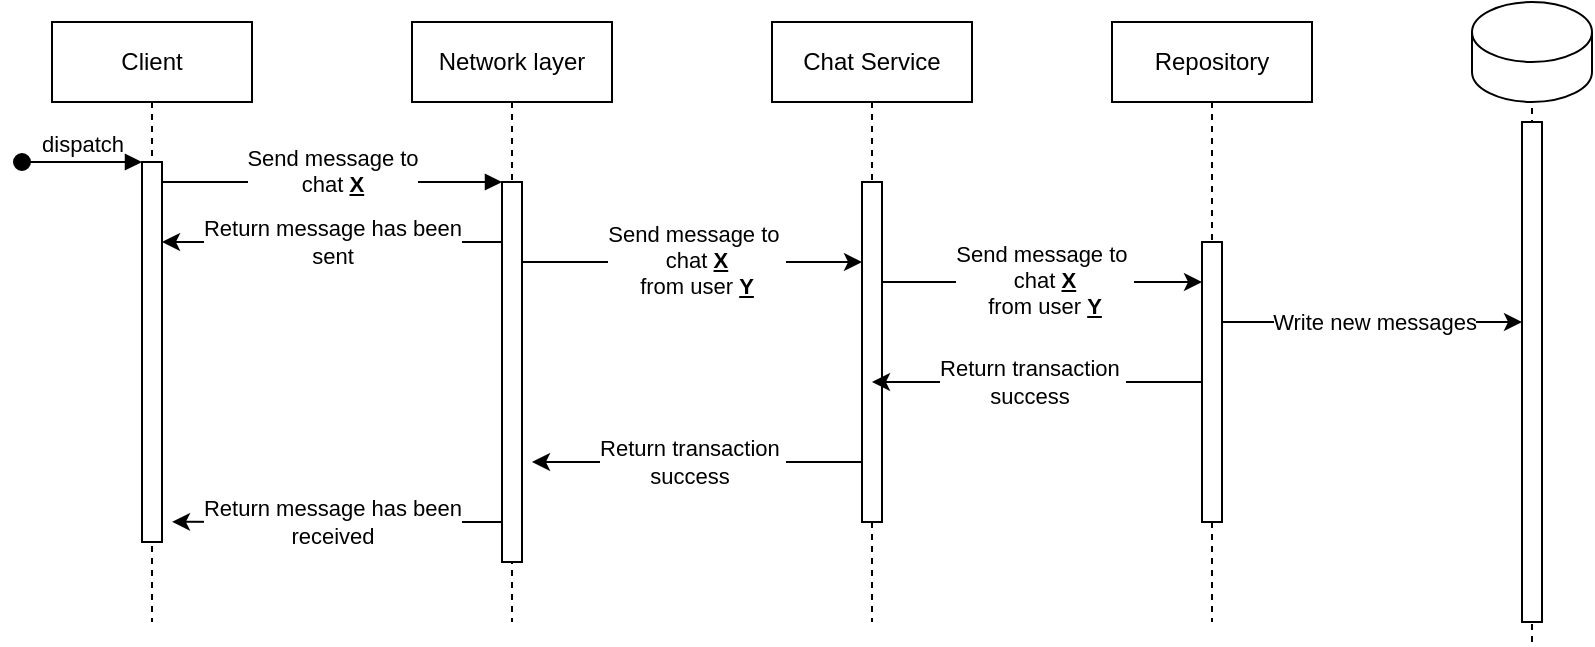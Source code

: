<mxfile version="22.1.4" type="github">
  <diagram name="Page-1" id="2YBvvXClWsGukQMizWep">
    <mxGraphModel dx="793" dy="396" grid="1" gridSize="10" guides="1" tooltips="1" connect="1" arrows="1" fold="1" page="1" pageScale="1" pageWidth="850" pageHeight="1100" math="0" shadow="0">
      <root>
        <mxCell id="0" />
        <mxCell id="1" parent="0" />
        <mxCell id="aM9ryv3xv72pqoxQDRHE-1" value="Client" style="shape=umlLifeline;perimeter=lifelinePerimeter;whiteSpace=wrap;html=1;container=0;dropTarget=0;collapsible=0;recursiveResize=0;outlineConnect=0;portConstraint=eastwest;newEdgeStyle={&quot;edgeStyle&quot;:&quot;elbowEdgeStyle&quot;,&quot;elbow&quot;:&quot;vertical&quot;,&quot;curved&quot;:0,&quot;rounded&quot;:0};" parent="1" vertex="1">
          <mxGeometry x="40" y="40" width="100" height="300" as="geometry" />
        </mxCell>
        <mxCell id="aM9ryv3xv72pqoxQDRHE-2" value="" style="html=1;points=[];perimeter=orthogonalPerimeter;outlineConnect=0;targetShapes=umlLifeline;portConstraint=eastwest;newEdgeStyle={&quot;edgeStyle&quot;:&quot;elbowEdgeStyle&quot;,&quot;elbow&quot;:&quot;vertical&quot;,&quot;curved&quot;:0,&quot;rounded&quot;:0};" parent="aM9ryv3xv72pqoxQDRHE-1" vertex="1">
          <mxGeometry x="45" y="70" width="10" height="190" as="geometry" />
        </mxCell>
        <mxCell id="aM9ryv3xv72pqoxQDRHE-3" value="dispatch" style="html=1;verticalAlign=bottom;startArrow=oval;endArrow=block;startSize=8;edgeStyle=elbowEdgeStyle;elbow=vertical;curved=0;rounded=0;" parent="aM9ryv3xv72pqoxQDRHE-1" target="aM9ryv3xv72pqoxQDRHE-2" edge="1">
          <mxGeometry relative="1" as="geometry">
            <mxPoint x="-15" y="70" as="sourcePoint" />
          </mxGeometry>
        </mxCell>
        <mxCell id="aM9ryv3xv72pqoxQDRHE-5" value="Network layer" style="shape=umlLifeline;perimeter=lifelinePerimeter;whiteSpace=wrap;html=1;container=0;dropTarget=0;collapsible=0;recursiveResize=0;outlineConnect=0;portConstraint=eastwest;newEdgeStyle={&quot;edgeStyle&quot;:&quot;elbowEdgeStyle&quot;,&quot;elbow&quot;:&quot;vertical&quot;,&quot;curved&quot;:0,&quot;rounded&quot;:0};" parent="1" vertex="1">
          <mxGeometry x="220" y="40" width="100" height="300" as="geometry" />
        </mxCell>
        <mxCell id="aM9ryv3xv72pqoxQDRHE-6" value="" style="html=1;points=[];perimeter=orthogonalPerimeter;outlineConnect=0;targetShapes=umlLifeline;portConstraint=eastwest;newEdgeStyle={&quot;edgeStyle&quot;:&quot;elbowEdgeStyle&quot;,&quot;elbow&quot;:&quot;vertical&quot;,&quot;curved&quot;:0,&quot;rounded&quot;:0};" parent="aM9ryv3xv72pqoxQDRHE-5" vertex="1">
          <mxGeometry x="45" y="80" width="10" height="190" as="geometry" />
        </mxCell>
        <mxCell id="aM9ryv3xv72pqoxQDRHE-7" value="Send message to&lt;br style=&quot;border-color: var(--border-color);&quot;&gt;chat&amp;nbsp;&lt;u style=&quot;border-color: var(--border-color);&quot;&gt;&lt;b style=&quot;border-color: var(--border-color);&quot;&gt;X&lt;/b&gt;&lt;/u&gt;" style="html=1;verticalAlign=bottom;endArrow=block;edgeStyle=elbowEdgeStyle;elbow=vertical;curved=0;rounded=0;" parent="1" source="aM9ryv3xv72pqoxQDRHE-2" target="aM9ryv3xv72pqoxQDRHE-6" edge="1">
          <mxGeometry y="-10" relative="1" as="geometry">
            <mxPoint x="195" y="130" as="sourcePoint" />
            <Array as="points">
              <mxPoint x="180" y="120" />
            </Array>
            <mxPoint as="offset" />
          </mxGeometry>
        </mxCell>
        <mxCell id="YAh1hx1g-nUVfoK1WZZw-1" value="Chat Service" style="shape=umlLifeline;perimeter=lifelinePerimeter;whiteSpace=wrap;html=1;container=0;dropTarget=0;collapsible=0;recursiveResize=0;outlineConnect=0;portConstraint=eastwest;newEdgeStyle={&quot;edgeStyle&quot;:&quot;elbowEdgeStyle&quot;,&quot;elbow&quot;:&quot;vertical&quot;,&quot;curved&quot;:0,&quot;rounded&quot;:0};" vertex="1" parent="1">
          <mxGeometry x="400" y="40" width="100" height="300" as="geometry" />
        </mxCell>
        <mxCell id="YAh1hx1g-nUVfoK1WZZw-2" value="" style="html=1;points=[];perimeter=orthogonalPerimeter;outlineConnect=0;targetShapes=umlLifeline;portConstraint=eastwest;newEdgeStyle={&quot;edgeStyle&quot;:&quot;elbowEdgeStyle&quot;,&quot;elbow&quot;:&quot;vertical&quot;,&quot;curved&quot;:0,&quot;rounded&quot;:0};" vertex="1" parent="YAh1hx1g-nUVfoK1WZZw-1">
          <mxGeometry x="45" y="80" width="10" height="170" as="geometry" />
        </mxCell>
        <mxCell id="YAh1hx1g-nUVfoK1WZZw-3" value="" style="shape=cylinder3;whiteSpace=wrap;html=1;boundedLbl=1;backgroundOutline=1;size=15;" vertex="1" parent="1">
          <mxGeometry x="750" y="30" width="60" height="50" as="geometry" />
        </mxCell>
        <mxCell id="YAh1hx1g-nUVfoK1WZZw-4" value="Repository" style="shape=umlLifeline;perimeter=lifelinePerimeter;whiteSpace=wrap;html=1;container=0;dropTarget=0;collapsible=0;recursiveResize=0;outlineConnect=0;portConstraint=eastwest;newEdgeStyle={&quot;edgeStyle&quot;:&quot;elbowEdgeStyle&quot;,&quot;elbow&quot;:&quot;vertical&quot;,&quot;curved&quot;:0,&quot;rounded&quot;:0};" vertex="1" parent="1">
          <mxGeometry x="570" y="40" width="100" height="300" as="geometry" />
        </mxCell>
        <mxCell id="YAh1hx1g-nUVfoK1WZZw-5" value="" style="html=1;points=[];perimeter=orthogonalPerimeter;outlineConnect=0;targetShapes=umlLifeline;portConstraint=eastwest;newEdgeStyle={&quot;edgeStyle&quot;:&quot;elbowEdgeStyle&quot;,&quot;elbow&quot;:&quot;vertical&quot;,&quot;curved&quot;:0,&quot;rounded&quot;:0};" vertex="1" parent="YAh1hx1g-nUVfoK1WZZw-4">
          <mxGeometry x="45" y="110" width="10" height="140" as="geometry" />
        </mxCell>
        <mxCell id="YAh1hx1g-nUVfoK1WZZw-6" style="edgeStyle=elbowEdgeStyle;rounded=0;orthogonalLoop=1;jettySize=auto;html=1;elbow=vertical;curved=0;" edge="1" parent="1">
          <mxGeometry relative="1" as="geometry">
            <mxPoint x="275" y="160" as="sourcePoint" />
            <mxPoint x="445" y="160" as="targetPoint" />
            <Array as="points">
              <mxPoint x="370" y="160" />
            </Array>
          </mxGeometry>
        </mxCell>
        <mxCell id="YAh1hx1g-nUVfoK1WZZw-7" value="Send message to&amp;nbsp;&lt;br&gt;chat &lt;u&gt;&lt;b&gt;X&lt;/b&gt;&lt;/u&gt;&lt;br&gt;from user &lt;b&gt;&lt;u&gt;Y&lt;/u&gt;&lt;/b&gt;" style="edgeLabel;html=1;align=center;verticalAlign=middle;resizable=0;points=[];" vertex="1" connectable="0" parent="YAh1hx1g-nUVfoK1WZZw-6">
          <mxGeometry x="0.015" y="1" relative="1" as="geometry">
            <mxPoint as="offset" />
          </mxGeometry>
        </mxCell>
        <mxCell id="YAh1hx1g-nUVfoK1WZZw-8" style="edgeStyle=elbowEdgeStyle;rounded=0;orthogonalLoop=1;jettySize=auto;html=1;elbow=vertical;curved=0;" edge="1" parent="1">
          <mxGeometry relative="1" as="geometry">
            <mxPoint x="455" y="170" as="sourcePoint" />
            <mxPoint x="615" y="170" as="targetPoint" />
            <Array as="points">
              <mxPoint x="550" y="170" />
            </Array>
          </mxGeometry>
        </mxCell>
        <mxCell id="YAh1hx1g-nUVfoK1WZZw-9" value="Send message to&amp;nbsp;&lt;br&gt;chat &lt;u&gt;&lt;b&gt;X&lt;/b&gt;&lt;/u&gt;&lt;br&gt;from user &lt;b&gt;&lt;u&gt;Y&lt;/u&gt;&lt;/b&gt;" style="edgeLabel;html=1;align=center;verticalAlign=middle;resizable=0;points=[];" vertex="1" connectable="0" parent="YAh1hx1g-nUVfoK1WZZw-8">
          <mxGeometry x="0.015" y="1" relative="1" as="geometry">
            <mxPoint as="offset" />
          </mxGeometry>
        </mxCell>
        <mxCell id="YAh1hx1g-nUVfoK1WZZw-10" value="" style="endArrow=none;dashed=1;html=1;rounded=0;entryX=0.5;entryY=1;entryDx=0;entryDy=0;entryPerimeter=0;" edge="1" parent="1" target="YAh1hx1g-nUVfoK1WZZw-3">
          <mxGeometry width="50" height="50" relative="1" as="geometry">
            <mxPoint x="780" y="350" as="sourcePoint" />
            <mxPoint x="480" y="190" as="targetPoint" />
          </mxGeometry>
        </mxCell>
        <mxCell id="YAh1hx1g-nUVfoK1WZZw-13" style="edgeStyle=elbowEdgeStyle;rounded=0;orthogonalLoop=1;jettySize=auto;html=1;elbow=horizontal;curved=0;" edge="1" parent="1" source="aM9ryv3xv72pqoxQDRHE-6" target="aM9ryv3xv72pqoxQDRHE-2">
          <mxGeometry relative="1" as="geometry">
            <Array as="points">
              <mxPoint x="180" y="150" />
            </Array>
          </mxGeometry>
        </mxCell>
        <mxCell id="YAh1hx1g-nUVfoK1WZZw-14" value="Return message has been&lt;br&gt;sent" style="edgeLabel;html=1;align=center;verticalAlign=middle;resizable=0;points=[];" vertex="1" connectable="0" parent="YAh1hx1g-nUVfoK1WZZw-13">
          <mxGeometry x="0.282" y="-2" relative="1" as="geometry">
            <mxPoint x="24" y="2" as="offset" />
          </mxGeometry>
        </mxCell>
        <mxCell id="YAh1hx1g-nUVfoK1WZZw-15" value="" style="html=1;points=[];perimeter=orthogonalPerimeter;outlineConnect=0;targetShapes=umlLifeline;portConstraint=eastwest;newEdgeStyle={&quot;edgeStyle&quot;:&quot;elbowEdgeStyle&quot;,&quot;elbow&quot;:&quot;vertical&quot;,&quot;curved&quot;:0,&quot;rounded&quot;:0};" vertex="1" parent="1">
          <mxGeometry x="775" y="90" width="10" height="250" as="geometry" />
        </mxCell>
        <mxCell id="YAh1hx1g-nUVfoK1WZZw-17" style="edgeStyle=elbowEdgeStyle;rounded=0;orthogonalLoop=1;jettySize=auto;html=1;elbow=vertical;curved=0;" edge="1" parent="1" source="YAh1hx1g-nUVfoK1WZZw-5" target="YAh1hx1g-nUVfoK1WZZw-15">
          <mxGeometry relative="1" as="geometry">
            <Array as="points">
              <mxPoint x="700" y="190" />
            </Array>
          </mxGeometry>
        </mxCell>
        <mxCell id="YAh1hx1g-nUVfoK1WZZw-18" value="Write new messages" style="edgeLabel;html=1;align=center;verticalAlign=middle;resizable=0;points=[];" vertex="1" connectable="0" parent="YAh1hx1g-nUVfoK1WZZw-17">
          <mxGeometry x="-0.18" relative="1" as="geometry">
            <mxPoint x="14" as="offset" />
          </mxGeometry>
        </mxCell>
        <mxCell id="YAh1hx1g-nUVfoK1WZZw-19" style="edgeStyle=elbowEdgeStyle;rounded=0;orthogonalLoop=1;jettySize=auto;html=1;elbow=vertical;curved=0;" edge="1" parent="1" source="YAh1hx1g-nUVfoK1WZZw-5" target="YAh1hx1g-nUVfoK1WZZw-1">
          <mxGeometry relative="1" as="geometry" />
        </mxCell>
        <mxCell id="YAh1hx1g-nUVfoK1WZZw-20" value="Return transaction&amp;nbsp;&lt;br&gt;success&amp;nbsp;" style="edgeLabel;html=1;align=center;verticalAlign=middle;resizable=0;points=[];" vertex="1" connectable="0" parent="YAh1hx1g-nUVfoK1WZZw-19">
          <mxGeometry x="0.096" y="1" relative="1" as="geometry">
            <mxPoint x="5" y="-1" as="offset" />
          </mxGeometry>
        </mxCell>
        <mxCell id="YAh1hx1g-nUVfoK1WZZw-21" style="edgeStyle=elbowEdgeStyle;rounded=0;orthogonalLoop=1;jettySize=auto;html=1;elbow=vertical;curved=0;" edge="1" parent="1">
          <mxGeometry relative="1" as="geometry">
            <mxPoint x="445" y="260" as="sourcePoint" />
            <mxPoint x="280" y="260" as="targetPoint" />
          </mxGeometry>
        </mxCell>
        <mxCell id="YAh1hx1g-nUVfoK1WZZw-22" value="Return transaction&amp;nbsp;&lt;br&gt;success&amp;nbsp;" style="edgeLabel;html=1;align=center;verticalAlign=middle;resizable=0;points=[];" vertex="1" connectable="0" parent="YAh1hx1g-nUVfoK1WZZw-21">
          <mxGeometry x="0.096" y="1" relative="1" as="geometry">
            <mxPoint x="5" y="-1" as="offset" />
          </mxGeometry>
        </mxCell>
        <mxCell id="YAh1hx1g-nUVfoK1WZZw-23" style="edgeStyle=elbowEdgeStyle;rounded=0;orthogonalLoop=1;jettySize=auto;html=1;elbow=horizontal;curved=0;entryX=1.5;entryY=0.947;entryDx=0;entryDy=0;entryPerimeter=0;" edge="1" parent="1" target="aM9ryv3xv72pqoxQDRHE-2">
          <mxGeometry relative="1" as="geometry">
            <mxPoint x="265" y="290.002" as="sourcePoint" />
            <mxPoint x="100" y="290" as="targetPoint" />
          </mxGeometry>
        </mxCell>
        <mxCell id="YAh1hx1g-nUVfoK1WZZw-24" value="Return message has been&lt;br&gt;received" style="edgeLabel;html=1;align=center;verticalAlign=middle;resizable=0;points=[];" vertex="1" connectable="0" parent="YAh1hx1g-nUVfoK1WZZw-23">
          <mxGeometry x="0.131" y="-2" relative="1" as="geometry">
            <mxPoint x="8" y="2" as="offset" />
          </mxGeometry>
        </mxCell>
      </root>
    </mxGraphModel>
  </diagram>
</mxfile>
